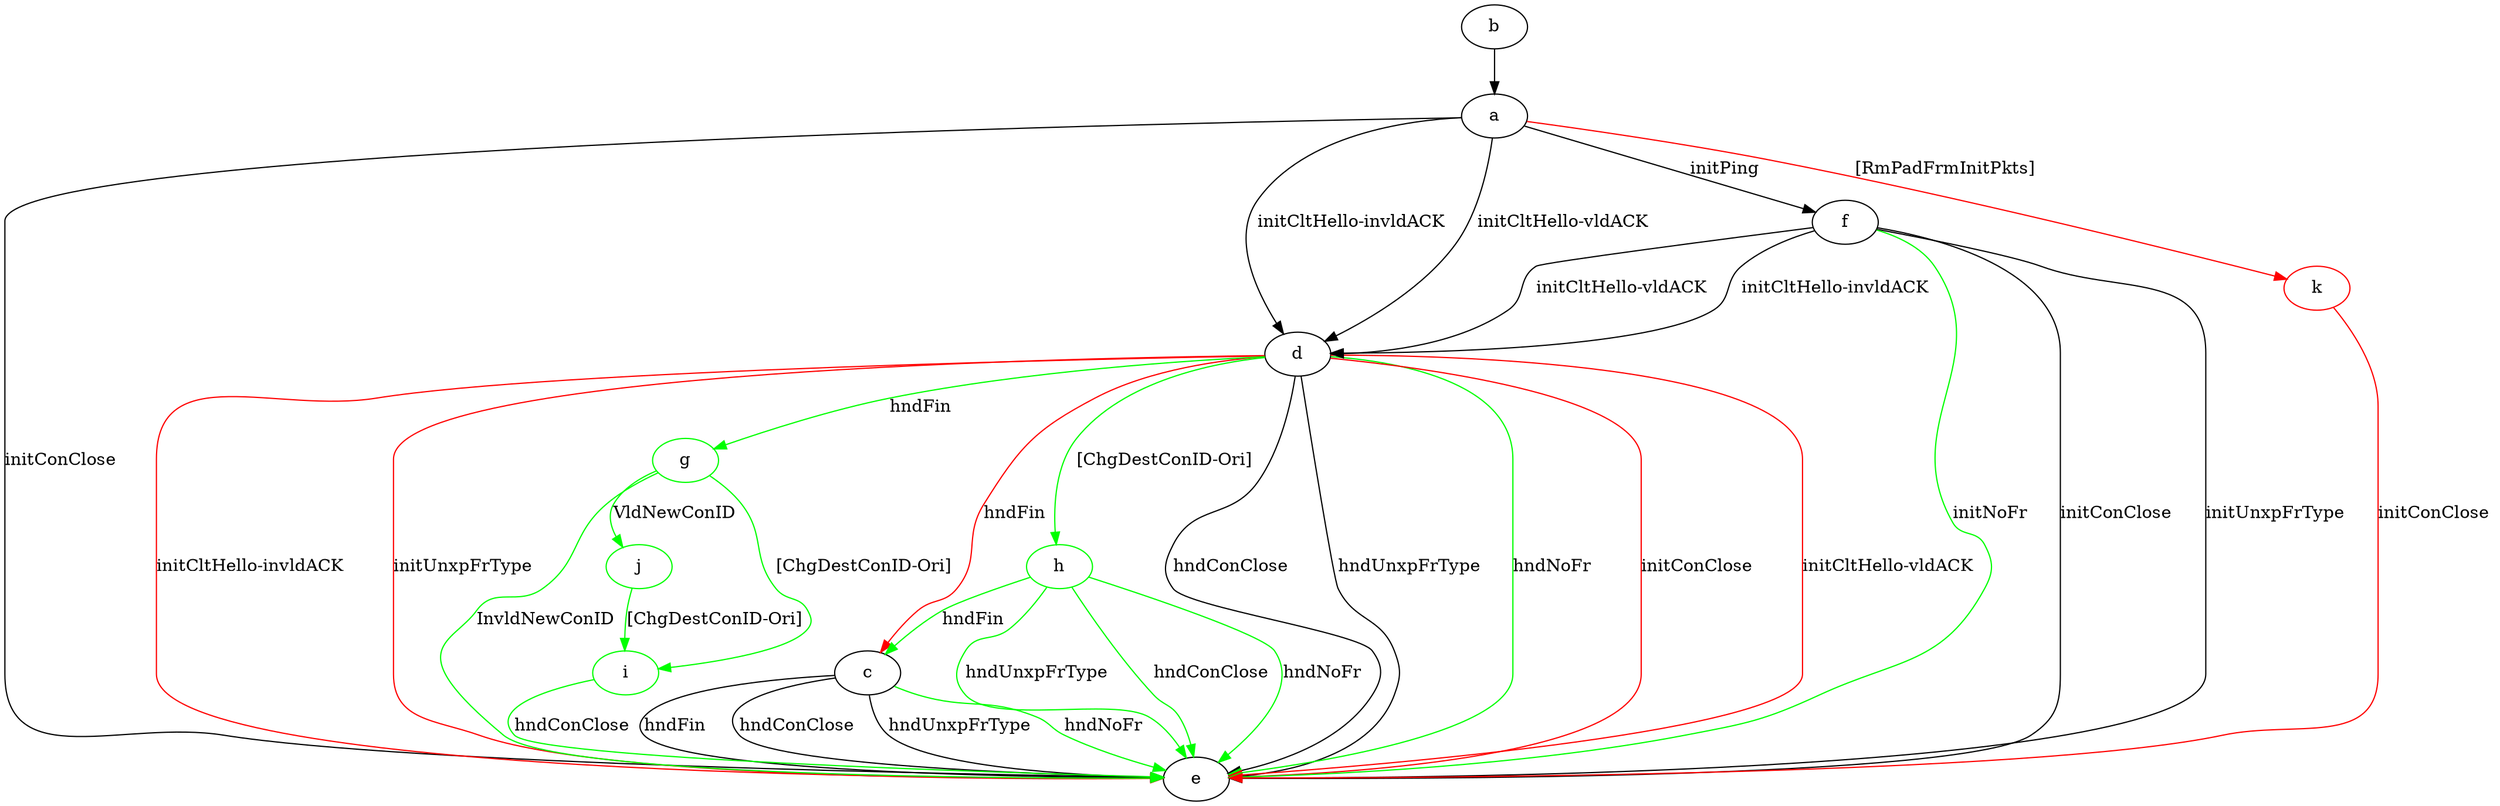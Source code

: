 digraph "" {
	a -> d	[key=0,
		label="initCltHello-vldACK "];
	a -> d	[key=1,
		label="initCltHello-invldACK "];
	a -> e	[key=0,
		label="initConClose "];
	a -> f	[key=0,
		label="initPing "];
	k	[color=red];
	a -> k	[key=0,
		color=red,
		label="[RmPadFrmInitPkts] "];
	b -> a	[key=0];
	c -> e	[key=0,
		label="hndFin "];
	c -> e	[key=1,
		label="hndConClose "];
	c -> e	[key=2,
		label="hndUnxpFrType "];
	c -> e	[key=3,
		color=green,
		label="hndNoFr "];
	d -> c	[key=0,
		color=red,
		label="hndFin "];
	d -> e	[key=0,
		label="hndConClose "];
	d -> e	[key=1,
		label="hndUnxpFrType "];
	d -> e	[key=2,
		color=green,
		label="hndNoFr "];
	d -> e	[key=3,
		color=red,
		label="initConClose "];
	d -> e	[key=4,
		color=red,
		label="initCltHello-vldACK "];
	d -> e	[key=5,
		color=red,
		label="initCltHello-invldACK "];
	d -> e	[key=6,
		color=red,
		label="initUnxpFrType "];
	g	[color=green];
	d -> g	[key=0,
		color=green,
		label="hndFin "];
	h	[color=green];
	d -> h	[key=0,
		color=green,
		label="[ChgDestConID-Ori] "];
	f -> d	[key=0,
		label="initCltHello-vldACK "];
	f -> d	[key=1,
		label="initCltHello-invldACK "];
	f -> e	[key=0,
		label="initConClose "];
	f -> e	[key=1,
		label="initUnxpFrType "];
	f -> e	[key=2,
		color=green,
		label="initNoFr "];
	g -> e	[key=0,
		color=green,
		label="InvldNewConID "];
	i	[color=green];
	g -> i	[key=0,
		color=green,
		label="[ChgDestConID-Ori] "];
	j	[color=green];
	g -> j	[key=0,
		color=green,
		label="VldNewConID "];
	h -> c	[key=0,
		color=green,
		label="hndFin "];
	h -> e	[key=0,
		color=green,
		label="hndConClose "];
	h -> e	[key=1,
		color=green,
		label="hndNoFr "];
	h -> e	[key=2,
		color=green,
		label="hndUnxpFrType "];
	i -> e	[key=0,
		color=green,
		label="hndConClose "];
	j -> i	[key=0,
		color=green,
		label="[ChgDestConID-Ori] "];
	k -> e	[key=0,
		color=red,
		label="initConClose "];
}
